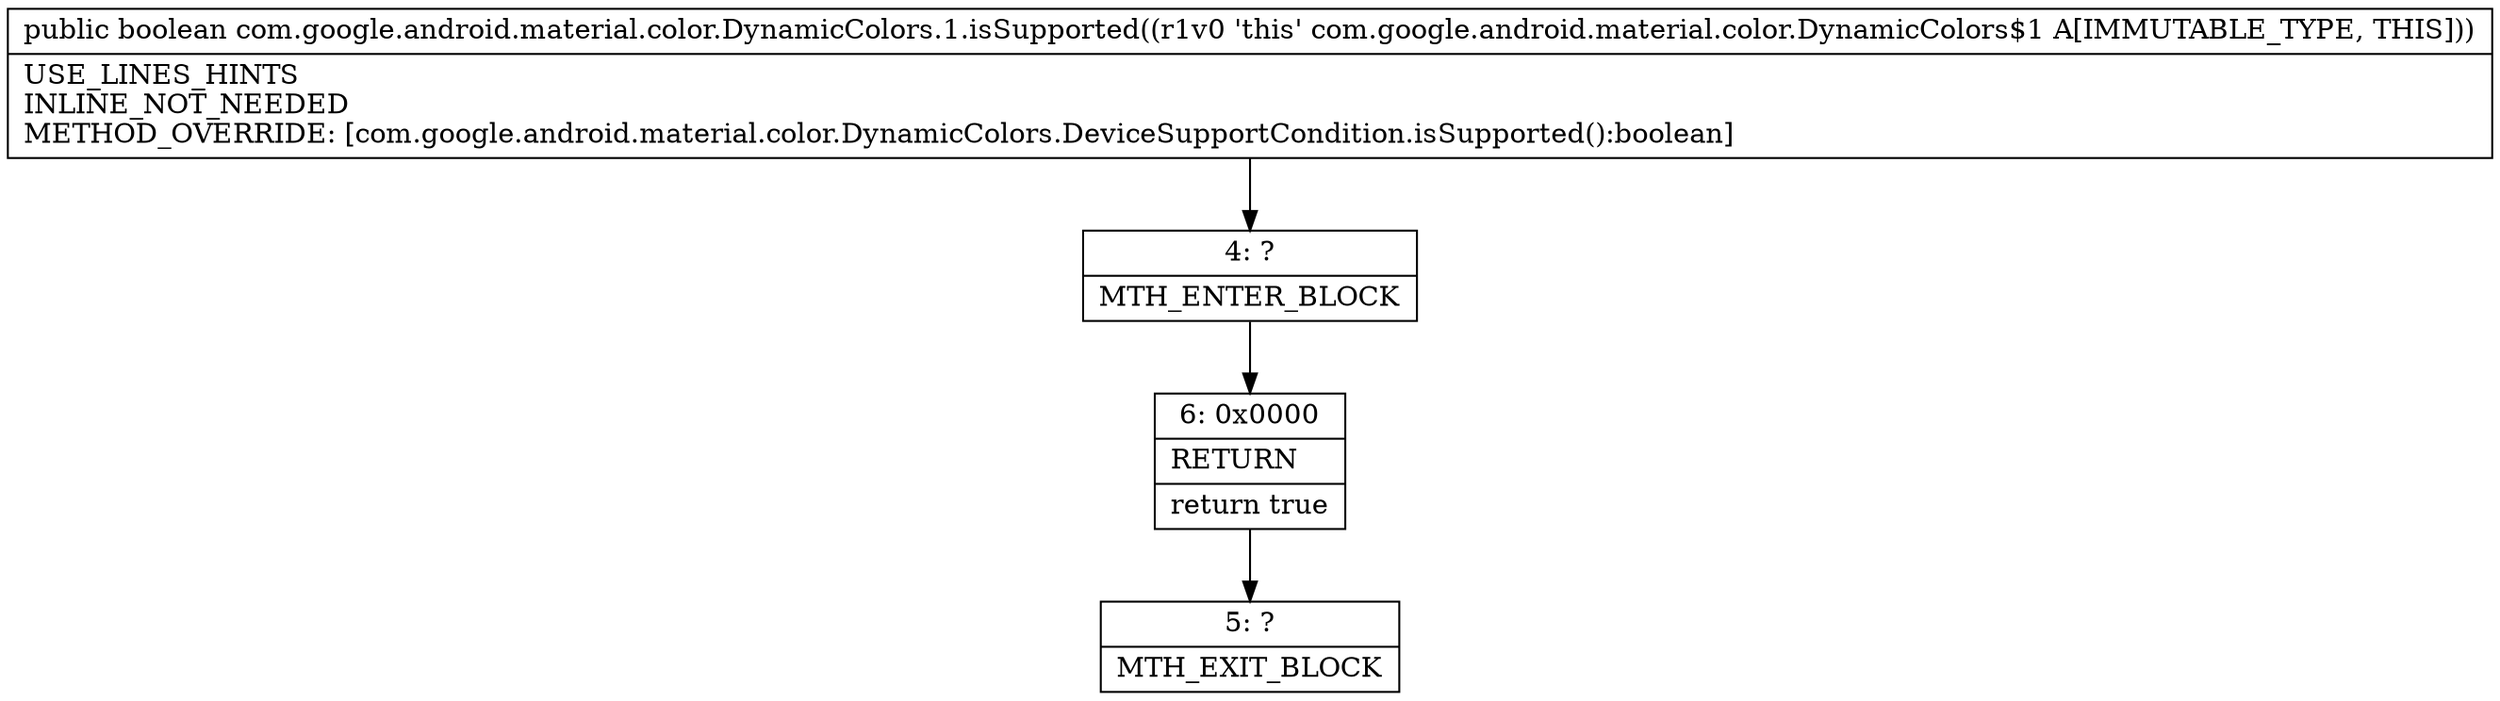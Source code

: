 digraph "CFG forcom.google.android.material.color.DynamicColors.1.isSupported()Z" {
Node_4 [shape=record,label="{4\:\ ?|MTH_ENTER_BLOCK\l}"];
Node_6 [shape=record,label="{6\:\ 0x0000|RETURN\l|return true\l}"];
Node_5 [shape=record,label="{5\:\ ?|MTH_EXIT_BLOCK\l}"];
MethodNode[shape=record,label="{public boolean com.google.android.material.color.DynamicColors.1.isSupported((r1v0 'this' com.google.android.material.color.DynamicColors$1 A[IMMUTABLE_TYPE, THIS]))  | USE_LINES_HINTS\lINLINE_NOT_NEEDED\lMETHOD_OVERRIDE: [com.google.android.material.color.DynamicColors.DeviceSupportCondition.isSupported():boolean]\l}"];
MethodNode -> Node_4;Node_4 -> Node_6;
Node_6 -> Node_5;
}

